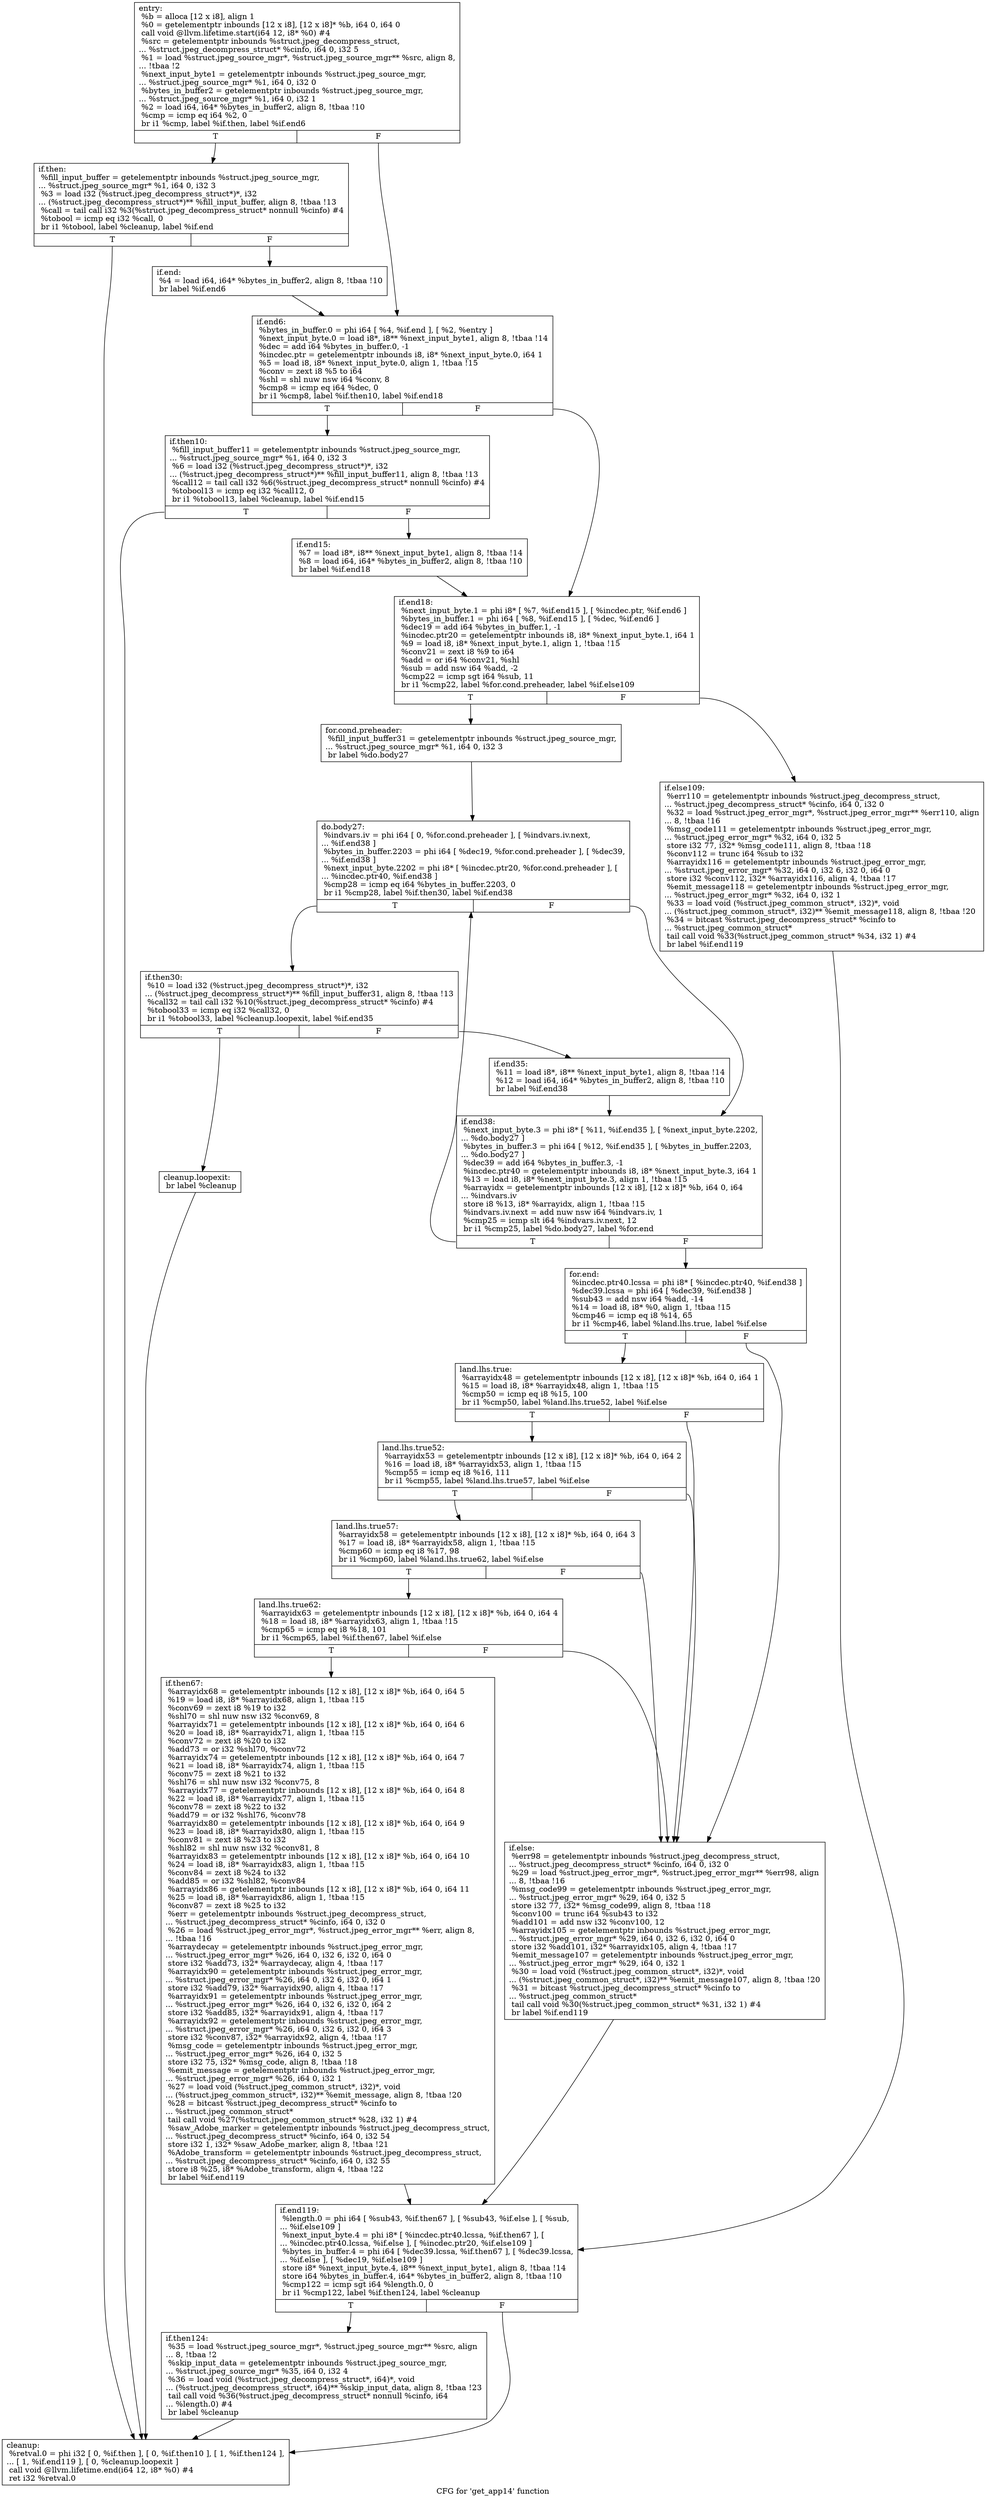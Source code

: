 digraph "CFG for 'get_app14' function" {
	label="CFG for 'get_app14' function";

	Node0x699b5e0 [shape=record,label="{entry:\l  %b = alloca [12 x i8], align 1\l  %0 = getelementptr inbounds [12 x i8], [12 x i8]* %b, i64 0, i64 0\l  call void @llvm.lifetime.start(i64 12, i8* %0) #4\l  %src = getelementptr inbounds %struct.jpeg_decompress_struct,\l... %struct.jpeg_decompress_struct* %cinfo, i64 0, i32 5\l  %1 = load %struct.jpeg_source_mgr*, %struct.jpeg_source_mgr** %src, align 8,\l... !tbaa !2\l  %next_input_byte1 = getelementptr inbounds %struct.jpeg_source_mgr,\l... %struct.jpeg_source_mgr* %1, i64 0, i32 0\l  %bytes_in_buffer2 = getelementptr inbounds %struct.jpeg_source_mgr,\l... %struct.jpeg_source_mgr* %1, i64 0, i32 1\l  %2 = load i64, i64* %bytes_in_buffer2, align 8, !tbaa !10\l  %cmp = icmp eq i64 %2, 0\l  br i1 %cmp, label %if.then, label %if.end6\l|{<s0>T|<s1>F}}"];
	Node0x699b5e0:s0 -> Node0x69a0180;
	Node0x699b5e0:s1 -> Node0x69a0230;
	Node0x69a0180 [shape=record,label="{if.then:                                          \l  %fill_input_buffer = getelementptr inbounds %struct.jpeg_source_mgr,\l... %struct.jpeg_source_mgr* %1, i64 0, i32 3\l  %3 = load i32 (%struct.jpeg_decompress_struct*)*, i32\l... (%struct.jpeg_decompress_struct*)** %fill_input_buffer, align 8, !tbaa !13\l  %call = tail call i32 %3(%struct.jpeg_decompress_struct* nonnull %cinfo) #4\l  %tobool = icmp eq i32 %call, 0\l  br i1 %tobool, label %cleanup, label %if.end\l|{<s0>T|<s1>F}}"];
	Node0x69a0180:s0 -> Node0x69a0650;
	Node0x69a0180:s1 -> Node0x699b540;
	Node0x699b540 [shape=record,label="{if.end:                                           \l  %4 = load i64, i64* %bytes_in_buffer2, align 8, !tbaa !10\l  br label %if.end6\l}"];
	Node0x699b540 -> Node0x69a0230;
	Node0x69a0230 [shape=record,label="{if.end6:                                          \l  %bytes_in_buffer.0 = phi i64 [ %4, %if.end ], [ %2, %entry ]\l  %next_input_byte.0 = load i8*, i8** %next_input_byte1, align 8, !tbaa !14\l  %dec = add i64 %bytes_in_buffer.0, -1\l  %incdec.ptr = getelementptr inbounds i8, i8* %next_input_byte.0, i64 1\l  %5 = load i8, i8* %next_input_byte.0, align 1, !tbaa !15\l  %conv = zext i8 %5 to i64\l  %shl = shl nuw nsw i64 %conv, 8\l  %cmp8 = icmp eq i64 %dec, 0\l  br i1 %cmp8, label %if.then10, label %if.end18\l|{<s0>T|<s1>F}}"];
	Node0x69a0230:s0 -> Node0x69a0e60;
	Node0x69a0230:s1 -> Node0x69a0f10;
	Node0x69a0e60 [shape=record,label="{if.then10:                                        \l  %fill_input_buffer11 = getelementptr inbounds %struct.jpeg_source_mgr,\l... %struct.jpeg_source_mgr* %1, i64 0, i32 3\l  %6 = load i32 (%struct.jpeg_decompress_struct*)*, i32\l... (%struct.jpeg_decompress_struct*)** %fill_input_buffer11, align 8, !tbaa !13\l  %call12 = tail call i32 %6(%struct.jpeg_decompress_struct* nonnull %cinfo) #4\l  %tobool13 = icmp eq i32 %call12, 0\l  br i1 %tobool13, label %cleanup, label %if.end15\l|{<s0>T|<s1>F}}"];
	Node0x69a0e60:s0 -> Node0x69a0650;
	Node0x69a0e60:s1 -> Node0x69a0740;
	Node0x69a0740 [shape=record,label="{if.end15:                                         \l  %7 = load i8*, i8** %next_input_byte1, align 8, !tbaa !14\l  %8 = load i64, i64* %bytes_in_buffer2, align 8, !tbaa !10\l  br label %if.end18\l}"];
	Node0x69a0740 -> Node0x69a0f10;
	Node0x69a0f10 [shape=record,label="{if.end18:                                         \l  %next_input_byte.1 = phi i8* [ %7, %if.end15 ], [ %incdec.ptr, %if.end6 ]\l  %bytes_in_buffer.1 = phi i64 [ %8, %if.end15 ], [ %dec, %if.end6 ]\l  %dec19 = add i64 %bytes_in_buffer.1, -1\l  %incdec.ptr20 = getelementptr inbounds i8, i8* %next_input_byte.1, i64 1\l  %9 = load i8, i8* %next_input_byte.1, align 1, !tbaa !15\l  %conv21 = zext i8 %9 to i64\l  %add = or i64 %conv21, %shl\l  %sub = add nsw i64 %add, -2\l  %cmp22 = icmp sgt i64 %sub, 11\l  br i1 %cmp22, label %for.cond.preheader, label %if.else109\l|{<s0>T|<s1>F}}"];
	Node0x69a0f10:s0 -> Node0x69a1cd0;
	Node0x69a0f10:s1 -> Node0x69a1dd0;
	Node0x69a1cd0 [shape=record,label="{for.cond.preheader:                               \l  %fill_input_buffer31 = getelementptr inbounds %struct.jpeg_source_mgr,\l... %struct.jpeg_source_mgr* %1, i64 0, i32 3\l  br label %do.body27\l}"];
	Node0x69a1cd0 -> Node0x69a2010;
	Node0x69a2010 [shape=record,label="{do.body27:                                        \l  %indvars.iv = phi i64 [ 0, %for.cond.preheader ], [ %indvars.iv.next,\l... %if.end38 ]\l  %bytes_in_buffer.2203 = phi i64 [ %dec19, %for.cond.preheader ], [ %dec39,\l... %if.end38 ]\l  %next_input_byte.2202 = phi i8* [ %incdec.ptr20, %for.cond.preheader ], [\l... %incdec.ptr40, %if.end38 ]\l  %cmp28 = icmp eq i64 %bytes_in_buffer.2203, 0\l  br i1 %cmp28, label %if.then30, label %if.end38\l|{<s0>T|<s1>F}}"];
	Node0x69a2010:s0 -> Node0x69a26f0;
	Node0x69a2010:s1 -> Node0x69a2130;
	Node0x69a26f0 [shape=record,label="{if.then30:                                        \l  %10 = load i32 (%struct.jpeg_decompress_struct*)*, i32\l... (%struct.jpeg_decompress_struct*)** %fill_input_buffer31, align 8, !tbaa !13\l  %call32 = tail call i32 %10(%struct.jpeg_decompress_struct* %cinfo) #4\l  %tobool33 = icmp eq i32 %call32, 0\l  br i1 %tobool33, label %cleanup.loopexit, label %if.end35\l|{<s0>T|<s1>F}}"];
	Node0x69a26f0:s0 -> Node0x69a2a00;
	Node0x69a26f0:s1 -> Node0x69a2b00;
	Node0x69a2b00 [shape=record,label="{if.end35:                                         \l  %11 = load i8*, i8** %next_input_byte1, align 8, !tbaa !14\l  %12 = load i64, i64* %bytes_in_buffer2, align 8, !tbaa !10\l  br label %if.end38\l}"];
	Node0x69a2b00 -> Node0x69a2130;
	Node0x69a2130 [shape=record,label="{if.end38:                                         \l  %next_input_byte.3 = phi i8* [ %11, %if.end35 ], [ %next_input_byte.2202,\l... %do.body27 ]\l  %bytes_in_buffer.3 = phi i64 [ %12, %if.end35 ], [ %bytes_in_buffer.2203,\l... %do.body27 ]\l  %dec39 = add i64 %bytes_in_buffer.3, -1\l  %incdec.ptr40 = getelementptr inbounds i8, i8* %next_input_byte.3, i64 1\l  %13 = load i8, i8* %next_input_byte.3, align 1, !tbaa !15\l  %arrayidx = getelementptr inbounds [12 x i8], [12 x i8]* %b, i64 0, i64\l... %indvars.iv\l  store i8 %13, i8* %arrayidx, align 1, !tbaa !15\l  %indvars.iv.next = add nuw nsw i64 %indvars.iv, 1\l  %cmp25 = icmp slt i64 %indvars.iv.next, 12\l  br i1 %cmp25, label %do.body27, label %for.end\l|{<s0>T|<s1>F}}"];
	Node0x69a2130:s0 -> Node0x69a2010;
	Node0x69a2130:s1 -> Node0x69a3510;
	Node0x69a3510 [shape=record,label="{for.end:                                          \l  %incdec.ptr40.lcssa = phi i8* [ %incdec.ptr40, %if.end38 ]\l  %dec39.lcssa = phi i64 [ %dec39, %if.end38 ]\l  %sub43 = add nsw i64 %add, -14\l  %14 = load i8, i8* %0, align 1, !tbaa !15\l  %cmp46 = icmp eq i8 %14, 65\l  br i1 %cmp46, label %land.lhs.true, label %if.else\l|{<s0>T|<s1>F}}"];
	Node0x69a3510:s0 -> Node0x69a3870;
	Node0x69a3510:s1 -> Node0x69a3950;
	Node0x69a3870 [shape=record,label="{land.lhs.true:                                    \l  %arrayidx48 = getelementptr inbounds [12 x i8], [12 x i8]* %b, i64 0, i64 1\l  %15 = load i8, i8* %arrayidx48, align 1, !tbaa !15\l  %cmp50 = icmp eq i8 %15, 100\l  br i1 %cmp50, label %land.lhs.true52, label %if.else\l|{<s0>T|<s1>F}}"];
	Node0x69a3870:s0 -> Node0x69a3bf0;
	Node0x69a3870:s1 -> Node0x69a3950;
	Node0x69a3bf0 [shape=record,label="{land.lhs.true52:                                  \l  %arrayidx53 = getelementptr inbounds [12 x i8], [12 x i8]* %b, i64 0, i64 2\l  %16 = load i8, i8* %arrayidx53, align 1, !tbaa !15\l  %cmp55 = icmp eq i8 %16, 111\l  br i1 %cmp55, label %land.lhs.true57, label %if.else\l|{<s0>T|<s1>F}}"];
	Node0x69a3bf0:s0 -> Node0x69a3fc0;
	Node0x69a3bf0:s1 -> Node0x69a3950;
	Node0x69a3fc0 [shape=record,label="{land.lhs.true57:                                  \l  %arrayidx58 = getelementptr inbounds [12 x i8], [12 x i8]* %b, i64 0, i64 3\l  %17 = load i8, i8* %arrayidx58, align 1, !tbaa !15\l  %cmp60 = icmp eq i8 %17, 98\l  br i1 %cmp60, label %land.lhs.true62, label %if.else\l|{<s0>T|<s1>F}}"];
	Node0x69a3fc0:s0 -> Node0x69a42b0;
	Node0x69a3fc0:s1 -> Node0x69a3950;
	Node0x69a42b0 [shape=record,label="{land.lhs.true62:                                  \l  %arrayidx63 = getelementptr inbounds [12 x i8], [12 x i8]* %b, i64 0, i64 4\l  %18 = load i8, i8* %arrayidx63, align 1, !tbaa !15\l  %cmp65 = icmp eq i8 %18, 101\l  br i1 %cmp65, label %if.then67, label %if.else\l|{<s0>T|<s1>F}}"];
	Node0x69a42b0:s0 -> Node0x69a45d0;
	Node0x69a42b0:s1 -> Node0x69a3950;
	Node0x69a45d0 [shape=record,label="{if.then67:                                        \l  %arrayidx68 = getelementptr inbounds [12 x i8], [12 x i8]* %b, i64 0, i64 5\l  %19 = load i8, i8* %arrayidx68, align 1, !tbaa !15\l  %conv69 = zext i8 %19 to i32\l  %shl70 = shl nuw nsw i32 %conv69, 8\l  %arrayidx71 = getelementptr inbounds [12 x i8], [12 x i8]* %b, i64 0, i64 6\l  %20 = load i8, i8* %arrayidx71, align 1, !tbaa !15\l  %conv72 = zext i8 %20 to i32\l  %add73 = or i32 %shl70, %conv72\l  %arrayidx74 = getelementptr inbounds [12 x i8], [12 x i8]* %b, i64 0, i64 7\l  %21 = load i8, i8* %arrayidx74, align 1, !tbaa !15\l  %conv75 = zext i8 %21 to i32\l  %shl76 = shl nuw nsw i32 %conv75, 8\l  %arrayidx77 = getelementptr inbounds [12 x i8], [12 x i8]* %b, i64 0, i64 8\l  %22 = load i8, i8* %arrayidx77, align 1, !tbaa !15\l  %conv78 = zext i8 %22 to i32\l  %add79 = or i32 %shl76, %conv78\l  %arrayidx80 = getelementptr inbounds [12 x i8], [12 x i8]* %b, i64 0, i64 9\l  %23 = load i8, i8* %arrayidx80, align 1, !tbaa !15\l  %conv81 = zext i8 %23 to i32\l  %shl82 = shl nuw nsw i32 %conv81, 8\l  %arrayidx83 = getelementptr inbounds [12 x i8], [12 x i8]* %b, i64 0, i64 10\l  %24 = load i8, i8* %arrayidx83, align 1, !tbaa !15\l  %conv84 = zext i8 %24 to i32\l  %add85 = or i32 %shl82, %conv84\l  %arrayidx86 = getelementptr inbounds [12 x i8], [12 x i8]* %b, i64 0, i64 11\l  %25 = load i8, i8* %arrayidx86, align 1, !tbaa !15\l  %conv87 = zext i8 %25 to i32\l  %err = getelementptr inbounds %struct.jpeg_decompress_struct,\l... %struct.jpeg_decompress_struct* %cinfo, i64 0, i32 0\l  %26 = load %struct.jpeg_error_mgr*, %struct.jpeg_error_mgr** %err, align 8,\l... !tbaa !16\l  %arraydecay = getelementptr inbounds %struct.jpeg_error_mgr,\l... %struct.jpeg_error_mgr* %26, i64 0, i32 6, i32 0, i64 0\l  store i32 %add73, i32* %arraydecay, align 4, !tbaa !17\l  %arrayidx90 = getelementptr inbounds %struct.jpeg_error_mgr,\l... %struct.jpeg_error_mgr* %26, i64 0, i32 6, i32 0, i64 1\l  store i32 %add79, i32* %arrayidx90, align 4, !tbaa !17\l  %arrayidx91 = getelementptr inbounds %struct.jpeg_error_mgr,\l... %struct.jpeg_error_mgr* %26, i64 0, i32 6, i32 0, i64 2\l  store i32 %add85, i32* %arrayidx91, align 4, !tbaa !17\l  %arrayidx92 = getelementptr inbounds %struct.jpeg_error_mgr,\l... %struct.jpeg_error_mgr* %26, i64 0, i32 6, i32 0, i64 3\l  store i32 %conv87, i32* %arrayidx92, align 4, !tbaa !17\l  %msg_code = getelementptr inbounds %struct.jpeg_error_mgr,\l... %struct.jpeg_error_mgr* %26, i64 0, i32 5\l  store i32 75, i32* %msg_code, align 8, !tbaa !18\l  %emit_message = getelementptr inbounds %struct.jpeg_error_mgr,\l... %struct.jpeg_error_mgr* %26, i64 0, i32 1\l  %27 = load void (%struct.jpeg_common_struct*, i32)*, void\l... (%struct.jpeg_common_struct*, i32)** %emit_message, align 8, !tbaa !20\l  %28 = bitcast %struct.jpeg_decompress_struct* %cinfo to\l... %struct.jpeg_common_struct*\l  tail call void %27(%struct.jpeg_common_struct* %28, i32 1) #4\l  %saw_Adobe_marker = getelementptr inbounds %struct.jpeg_decompress_struct,\l... %struct.jpeg_decompress_struct* %cinfo, i64 0, i32 54\l  store i32 1, i32* %saw_Adobe_marker, align 8, !tbaa !21\l  %Adobe_transform = getelementptr inbounds %struct.jpeg_decompress_struct,\l... %struct.jpeg_decompress_struct* %cinfo, i64 0, i32 55\l  store i8 %25, i8* %Adobe_transform, align 4, !tbaa !22\l  br label %if.end119\l}"];
	Node0x69a45d0 -> Node0x690f570;
	Node0x69a3950 [shape=record,label="{if.else:                                          \l  %err98 = getelementptr inbounds %struct.jpeg_decompress_struct,\l... %struct.jpeg_decompress_struct* %cinfo, i64 0, i32 0\l  %29 = load %struct.jpeg_error_mgr*, %struct.jpeg_error_mgr** %err98, align\l... 8, !tbaa !16\l  %msg_code99 = getelementptr inbounds %struct.jpeg_error_mgr,\l... %struct.jpeg_error_mgr* %29, i64 0, i32 5\l  store i32 77, i32* %msg_code99, align 8, !tbaa !18\l  %conv100 = trunc i64 %sub43 to i32\l  %add101 = add nsw i32 %conv100, 12\l  %arrayidx105 = getelementptr inbounds %struct.jpeg_error_mgr,\l... %struct.jpeg_error_mgr* %29, i64 0, i32 6, i32 0, i64 0\l  store i32 %add101, i32* %arrayidx105, align 4, !tbaa !17\l  %emit_message107 = getelementptr inbounds %struct.jpeg_error_mgr,\l... %struct.jpeg_error_mgr* %29, i64 0, i32 1\l  %30 = load void (%struct.jpeg_common_struct*, i32)*, void\l... (%struct.jpeg_common_struct*, i32)** %emit_message107, align 8, !tbaa !20\l  %31 = bitcast %struct.jpeg_decompress_struct* %cinfo to\l... %struct.jpeg_common_struct*\l  tail call void %30(%struct.jpeg_common_struct* %31, i32 1) #4\l  br label %if.end119\l}"];
	Node0x69a3950 -> Node0x690f570;
	Node0x69a1dd0 [shape=record,label="{if.else109:                                       \l  %err110 = getelementptr inbounds %struct.jpeg_decompress_struct,\l... %struct.jpeg_decompress_struct* %cinfo, i64 0, i32 0\l  %32 = load %struct.jpeg_error_mgr*, %struct.jpeg_error_mgr** %err110, align\l... 8, !tbaa !16\l  %msg_code111 = getelementptr inbounds %struct.jpeg_error_mgr,\l... %struct.jpeg_error_mgr* %32, i64 0, i32 5\l  store i32 77, i32* %msg_code111, align 8, !tbaa !18\l  %conv112 = trunc i64 %sub to i32\l  %arrayidx116 = getelementptr inbounds %struct.jpeg_error_mgr,\l... %struct.jpeg_error_mgr* %32, i64 0, i32 6, i32 0, i64 0\l  store i32 %conv112, i32* %arrayidx116, align 4, !tbaa !17\l  %emit_message118 = getelementptr inbounds %struct.jpeg_error_mgr,\l... %struct.jpeg_error_mgr* %32, i64 0, i32 1\l  %33 = load void (%struct.jpeg_common_struct*, i32)*, void\l... (%struct.jpeg_common_struct*, i32)** %emit_message118, align 8, !tbaa !20\l  %34 = bitcast %struct.jpeg_decompress_struct* %cinfo to\l... %struct.jpeg_common_struct*\l  tail call void %33(%struct.jpeg_common_struct* %34, i32 1) #4\l  br label %if.end119\l}"];
	Node0x69a1dd0 -> Node0x690f570;
	Node0x690f570 [shape=record,label="{if.end119:                                        \l  %length.0 = phi i64 [ %sub43, %if.then67 ], [ %sub43, %if.else ], [ %sub,\l... %if.else109 ]\l  %next_input_byte.4 = phi i8* [ %incdec.ptr40.lcssa, %if.then67 ], [\l... %incdec.ptr40.lcssa, %if.else ], [ %incdec.ptr20, %if.else109 ]\l  %bytes_in_buffer.4 = phi i64 [ %dec39.lcssa, %if.then67 ], [ %dec39.lcssa,\l... %if.else ], [ %dec19, %if.else109 ]\l  store i8* %next_input_byte.4, i8** %next_input_byte1, align 8, !tbaa !14\l  store i64 %bytes_in_buffer.4, i64* %bytes_in_buffer2, align 8, !tbaa !10\l  %cmp122 = icmp sgt i64 %length.0, 0\l  br i1 %cmp122, label %if.then124, label %cleanup\l|{<s0>T|<s1>F}}"];
	Node0x690f570:s0 -> Node0x69a8d00;
	Node0x690f570:s1 -> Node0x69a0650;
	Node0x69a8d00 [shape=record,label="{if.then124:                                       \l  %35 = load %struct.jpeg_source_mgr*, %struct.jpeg_source_mgr** %src, align\l... 8, !tbaa !2\l  %skip_input_data = getelementptr inbounds %struct.jpeg_source_mgr,\l... %struct.jpeg_source_mgr* %35, i64 0, i32 4\l  %36 = load void (%struct.jpeg_decompress_struct*, i64)*, void\l... (%struct.jpeg_decompress_struct*, i64)** %skip_input_data, align 8, !tbaa !23\l  tail call void %36(%struct.jpeg_decompress_struct* nonnull %cinfo, i64\l... %length.0) #4\l  br label %cleanup\l}"];
	Node0x69a8d00 -> Node0x69a0650;
	Node0x69a2a00 [shape=record,label="{cleanup.loopexit:                                 \l  br label %cleanup\l}"];
	Node0x69a2a00 -> Node0x69a0650;
	Node0x69a0650 [shape=record,label="{cleanup:                                          \l  %retval.0 = phi i32 [ 0, %if.then ], [ 0, %if.then10 ], [ 1, %if.then124 ],\l... [ 1, %if.end119 ], [ 0, %cleanup.loopexit ]\l  call void @llvm.lifetime.end(i64 12, i8* %0) #4\l  ret i32 %retval.0\l}"];
}
